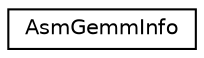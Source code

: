 digraph "Graphical Class Hierarchy"
{
 // LATEX_PDF_SIZE
  edge [fontname="Helvetica",fontsize="10",labelfontname="Helvetica",labelfontsize="10"];
  node [fontname="Helvetica",fontsize="10",shape=record];
  rankdir="LR";
  Node0 [label="AsmGemmInfo",height=0.2,width=0.4,color="black", fillcolor="white", style="filled",URL="$structarm__compute_1_1cpu_1_1_asm_gemm_info.xhtml",tooltip=" "];
}
